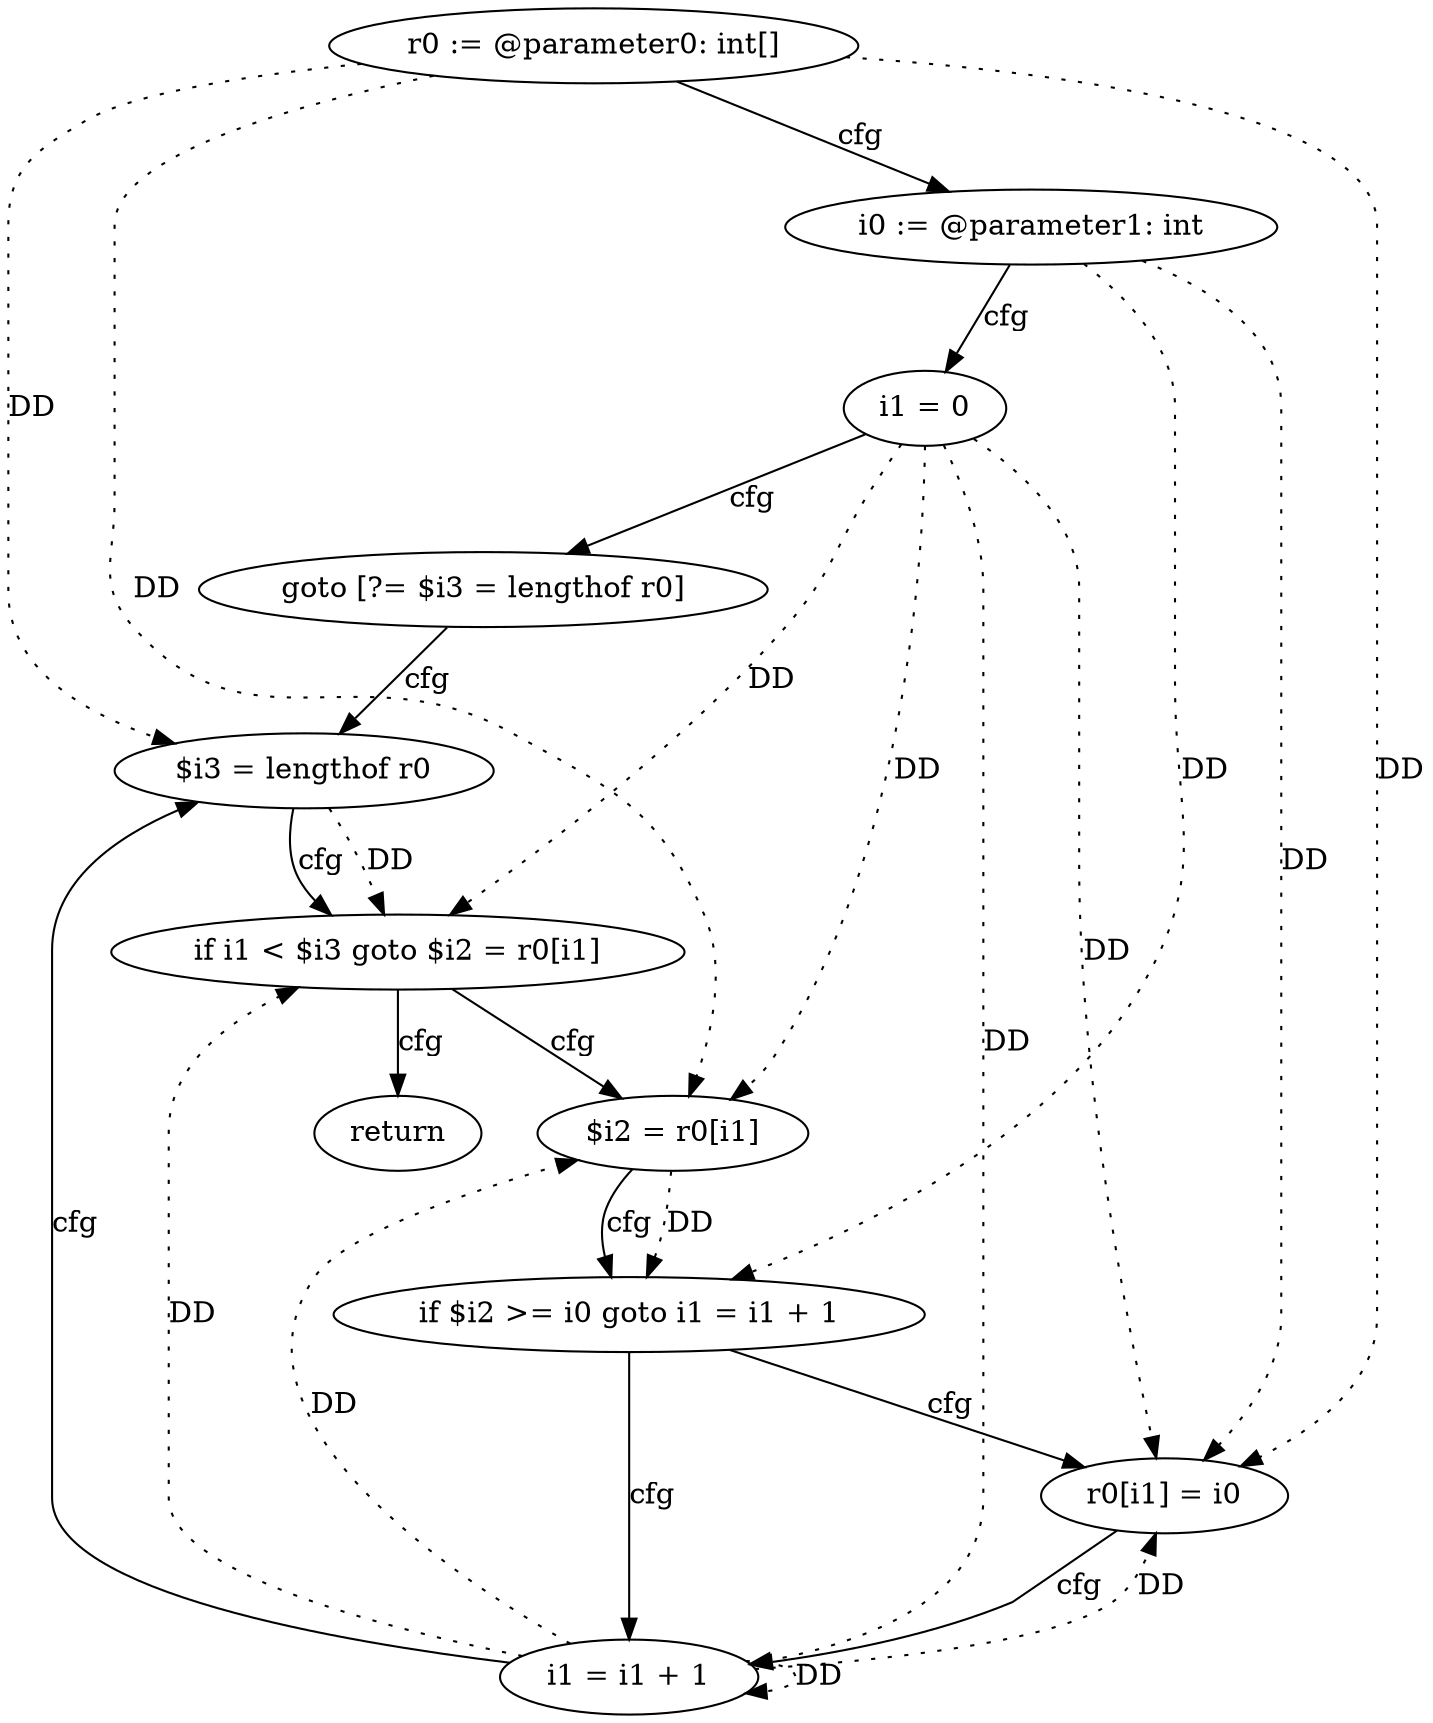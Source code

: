 digraph "set_min_val" {
    "0" [label="r0 := @parameter0: int[]",];
    "1" [label="i0 := @parameter1: int",];
    "2" [label="i1 = 0",];
    "3" [label="goto [?= $i3 = lengthof r0]",];
    "4" [label="$i2 = r0[i1]",];
    "5" [label="if $i2 >= i0 goto i1 = i1 + 1",];
    "6" [label="r0[i1] = i0",];
    "7" [label="i1 = i1 + 1",];
    "8" [label="$i3 = lengthof r0",];
    "9" [label="if i1 < $i3 goto $i2 = r0[i1]",];
    "10" [label="return",];
    "0"->"4" [label="DD",style=dotted,];
    "0"->"6" [label="DD",style=dotted,];
    "0"->"8" [label="DD",style=dotted,];
    "1"->"5" [label="DD",style=dotted,];
    "1"->"6" [label="DD",style=dotted,];
    "2"->"4" [label="DD",style=dotted,];
    "2"->"6" [label="DD",style=dotted,];
    "2"->"7" [label="DD",style=dotted,];
    "2"->"9" [label="DD",style=dotted,];
    "4"->"5" [label="DD",style=dotted,];
    "7"->"4" [label="DD",style=dotted,];
    "7"->"6" [label="DD",style=dotted,];
    "7"->"7" [label="DD",style=dotted,];
    "7"->"9" [label="DD",style=dotted,];
    "8"->"9" [label="DD",style=dotted,];
    "0"->"1" [label="cfg",];
    "1"->"2" [label="cfg",];
    "2"->"3" [label="cfg",];
    "3"->"8" [label="cfg",];
    "4"->"5" [label="cfg",];
    "5"->"6" [label="cfg",];
    "5"->"7" [label="cfg",];
    "6"->"7" [label="cfg",];
    "7"->"8" [label="cfg",];
    "8"->"9" [label="cfg",];
    "9"->"10" [label="cfg",];
    "9"->"4" [label="cfg",];
}
